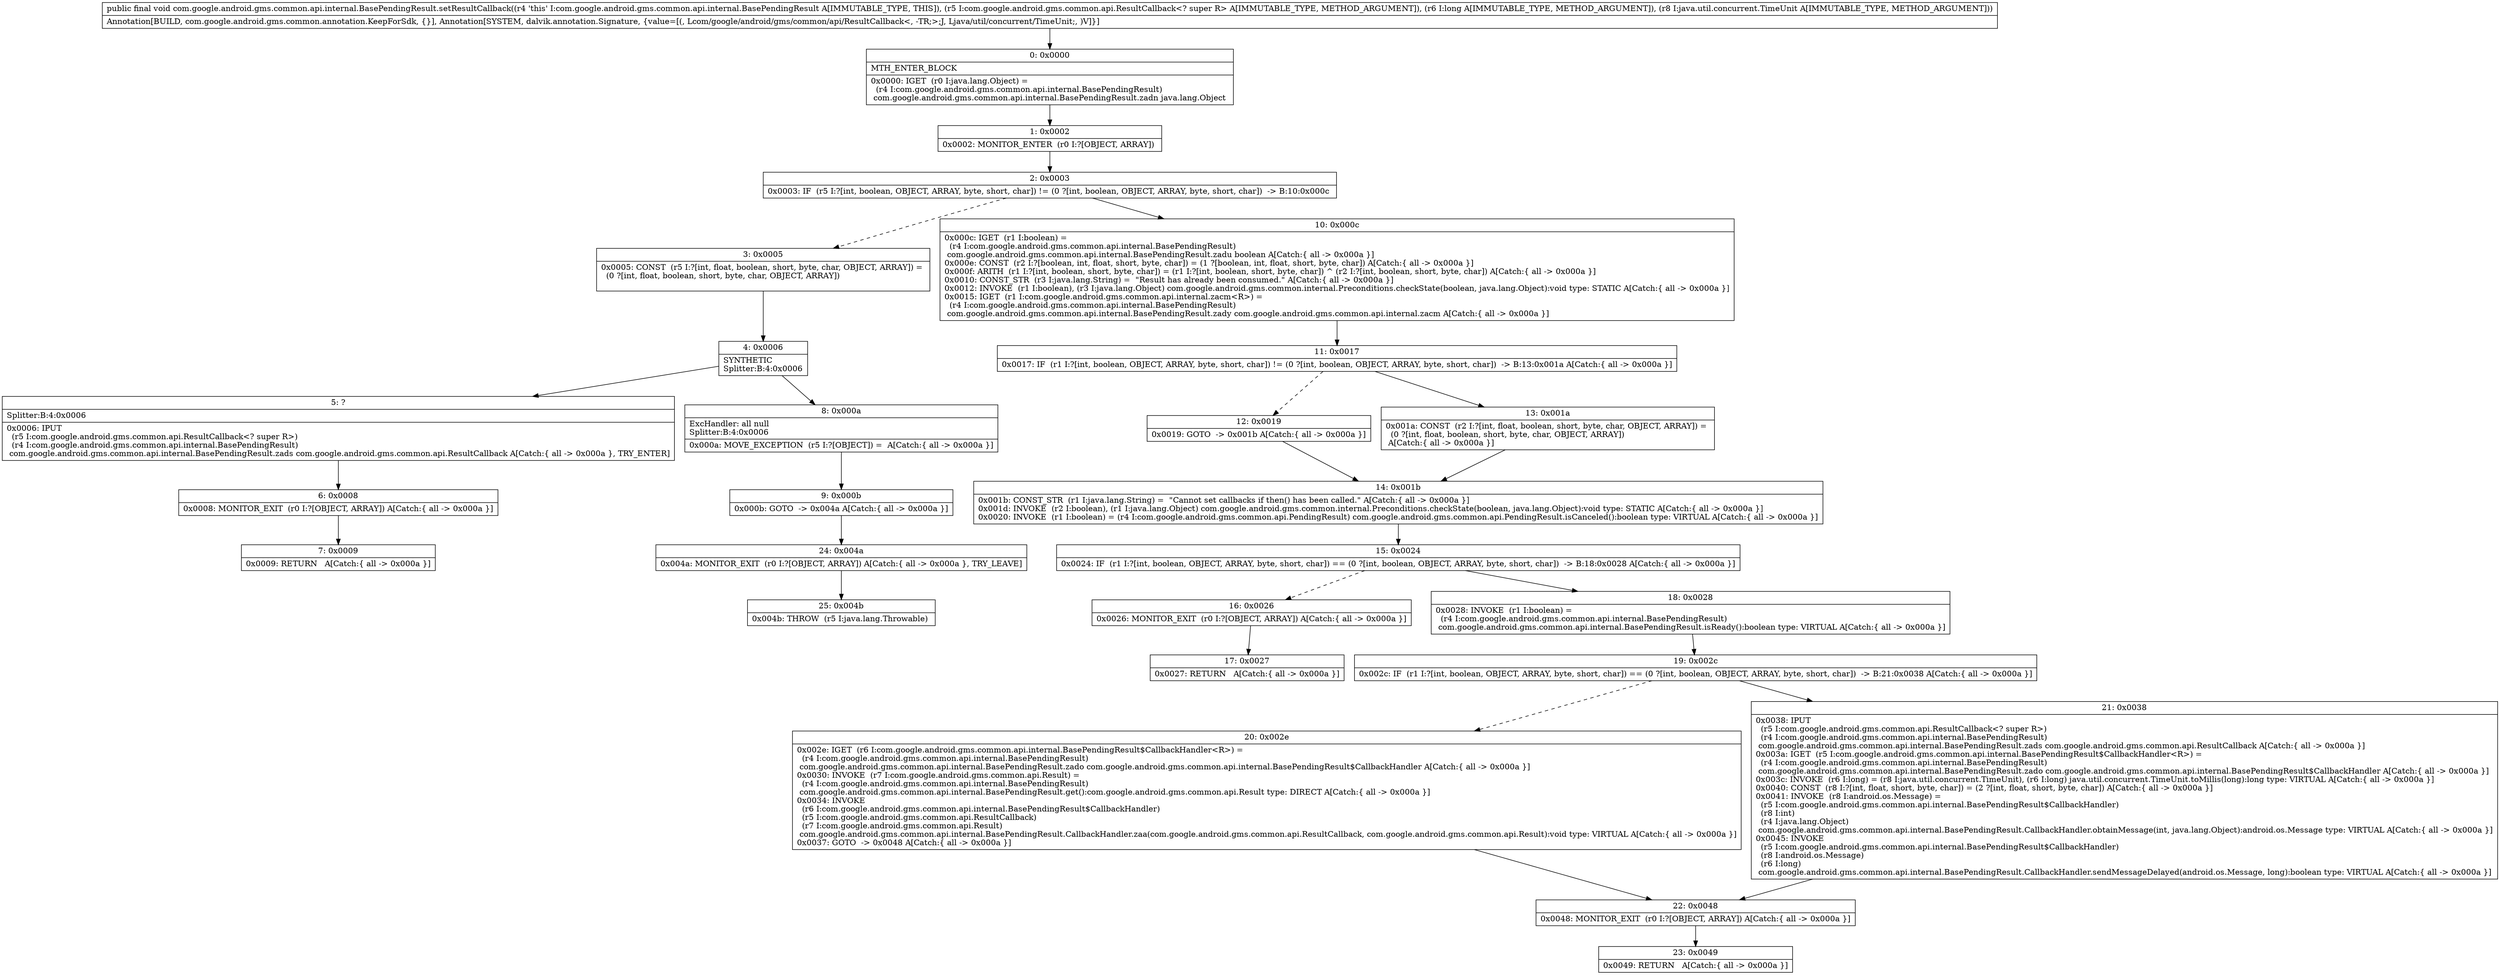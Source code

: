 digraph "CFG forcom.google.android.gms.common.api.internal.BasePendingResult.setResultCallback(Lcom\/google\/android\/gms\/common\/api\/ResultCallback;JLjava\/util\/concurrent\/TimeUnit;)V" {
Node_0 [shape=record,label="{0\:\ 0x0000|MTH_ENTER_BLOCK\l|0x0000: IGET  (r0 I:java.lang.Object) = \l  (r4 I:com.google.android.gms.common.api.internal.BasePendingResult)\l com.google.android.gms.common.api.internal.BasePendingResult.zadn java.lang.Object \l}"];
Node_1 [shape=record,label="{1\:\ 0x0002|0x0002: MONITOR_ENTER  (r0 I:?[OBJECT, ARRAY]) \l}"];
Node_2 [shape=record,label="{2\:\ 0x0003|0x0003: IF  (r5 I:?[int, boolean, OBJECT, ARRAY, byte, short, char]) != (0 ?[int, boolean, OBJECT, ARRAY, byte, short, char])  \-\> B:10:0x000c \l}"];
Node_3 [shape=record,label="{3\:\ 0x0005|0x0005: CONST  (r5 I:?[int, float, boolean, short, byte, char, OBJECT, ARRAY]) = \l  (0 ?[int, float, boolean, short, byte, char, OBJECT, ARRAY])\l \l}"];
Node_4 [shape=record,label="{4\:\ 0x0006|SYNTHETIC\lSplitter:B:4:0x0006\l}"];
Node_5 [shape=record,label="{5\:\ ?|Splitter:B:4:0x0006\l|0x0006: IPUT  \l  (r5 I:com.google.android.gms.common.api.ResultCallback\<? super R\>)\l  (r4 I:com.google.android.gms.common.api.internal.BasePendingResult)\l com.google.android.gms.common.api.internal.BasePendingResult.zads com.google.android.gms.common.api.ResultCallback A[Catch:\{ all \-\> 0x000a \}, TRY_ENTER]\l}"];
Node_6 [shape=record,label="{6\:\ 0x0008|0x0008: MONITOR_EXIT  (r0 I:?[OBJECT, ARRAY]) A[Catch:\{ all \-\> 0x000a \}]\l}"];
Node_7 [shape=record,label="{7\:\ 0x0009|0x0009: RETURN   A[Catch:\{ all \-\> 0x000a \}]\l}"];
Node_8 [shape=record,label="{8\:\ 0x000a|ExcHandler: all null\lSplitter:B:4:0x0006\l|0x000a: MOVE_EXCEPTION  (r5 I:?[OBJECT]) =  A[Catch:\{ all \-\> 0x000a \}]\l}"];
Node_9 [shape=record,label="{9\:\ 0x000b|0x000b: GOTO  \-\> 0x004a A[Catch:\{ all \-\> 0x000a \}]\l}"];
Node_10 [shape=record,label="{10\:\ 0x000c|0x000c: IGET  (r1 I:boolean) = \l  (r4 I:com.google.android.gms.common.api.internal.BasePendingResult)\l com.google.android.gms.common.api.internal.BasePendingResult.zadu boolean A[Catch:\{ all \-\> 0x000a \}]\l0x000e: CONST  (r2 I:?[boolean, int, float, short, byte, char]) = (1 ?[boolean, int, float, short, byte, char]) A[Catch:\{ all \-\> 0x000a \}]\l0x000f: ARITH  (r1 I:?[int, boolean, short, byte, char]) = (r1 I:?[int, boolean, short, byte, char]) ^ (r2 I:?[int, boolean, short, byte, char]) A[Catch:\{ all \-\> 0x000a \}]\l0x0010: CONST_STR  (r3 I:java.lang.String) =  \"Result has already been consumed.\" A[Catch:\{ all \-\> 0x000a \}]\l0x0012: INVOKE  (r1 I:boolean), (r3 I:java.lang.Object) com.google.android.gms.common.internal.Preconditions.checkState(boolean, java.lang.Object):void type: STATIC A[Catch:\{ all \-\> 0x000a \}]\l0x0015: IGET  (r1 I:com.google.android.gms.common.api.internal.zacm\<R\>) = \l  (r4 I:com.google.android.gms.common.api.internal.BasePendingResult)\l com.google.android.gms.common.api.internal.BasePendingResult.zady com.google.android.gms.common.api.internal.zacm A[Catch:\{ all \-\> 0x000a \}]\l}"];
Node_11 [shape=record,label="{11\:\ 0x0017|0x0017: IF  (r1 I:?[int, boolean, OBJECT, ARRAY, byte, short, char]) != (0 ?[int, boolean, OBJECT, ARRAY, byte, short, char])  \-\> B:13:0x001a A[Catch:\{ all \-\> 0x000a \}]\l}"];
Node_12 [shape=record,label="{12\:\ 0x0019|0x0019: GOTO  \-\> 0x001b A[Catch:\{ all \-\> 0x000a \}]\l}"];
Node_13 [shape=record,label="{13\:\ 0x001a|0x001a: CONST  (r2 I:?[int, float, boolean, short, byte, char, OBJECT, ARRAY]) = \l  (0 ?[int, float, boolean, short, byte, char, OBJECT, ARRAY])\l A[Catch:\{ all \-\> 0x000a \}]\l}"];
Node_14 [shape=record,label="{14\:\ 0x001b|0x001b: CONST_STR  (r1 I:java.lang.String) =  \"Cannot set callbacks if then() has been called.\" A[Catch:\{ all \-\> 0x000a \}]\l0x001d: INVOKE  (r2 I:boolean), (r1 I:java.lang.Object) com.google.android.gms.common.internal.Preconditions.checkState(boolean, java.lang.Object):void type: STATIC A[Catch:\{ all \-\> 0x000a \}]\l0x0020: INVOKE  (r1 I:boolean) = (r4 I:com.google.android.gms.common.api.PendingResult) com.google.android.gms.common.api.PendingResult.isCanceled():boolean type: VIRTUAL A[Catch:\{ all \-\> 0x000a \}]\l}"];
Node_15 [shape=record,label="{15\:\ 0x0024|0x0024: IF  (r1 I:?[int, boolean, OBJECT, ARRAY, byte, short, char]) == (0 ?[int, boolean, OBJECT, ARRAY, byte, short, char])  \-\> B:18:0x0028 A[Catch:\{ all \-\> 0x000a \}]\l}"];
Node_16 [shape=record,label="{16\:\ 0x0026|0x0026: MONITOR_EXIT  (r0 I:?[OBJECT, ARRAY]) A[Catch:\{ all \-\> 0x000a \}]\l}"];
Node_17 [shape=record,label="{17\:\ 0x0027|0x0027: RETURN   A[Catch:\{ all \-\> 0x000a \}]\l}"];
Node_18 [shape=record,label="{18\:\ 0x0028|0x0028: INVOKE  (r1 I:boolean) = \l  (r4 I:com.google.android.gms.common.api.internal.BasePendingResult)\l com.google.android.gms.common.api.internal.BasePendingResult.isReady():boolean type: VIRTUAL A[Catch:\{ all \-\> 0x000a \}]\l}"];
Node_19 [shape=record,label="{19\:\ 0x002c|0x002c: IF  (r1 I:?[int, boolean, OBJECT, ARRAY, byte, short, char]) == (0 ?[int, boolean, OBJECT, ARRAY, byte, short, char])  \-\> B:21:0x0038 A[Catch:\{ all \-\> 0x000a \}]\l}"];
Node_20 [shape=record,label="{20\:\ 0x002e|0x002e: IGET  (r6 I:com.google.android.gms.common.api.internal.BasePendingResult$CallbackHandler\<R\>) = \l  (r4 I:com.google.android.gms.common.api.internal.BasePendingResult)\l com.google.android.gms.common.api.internal.BasePendingResult.zado com.google.android.gms.common.api.internal.BasePendingResult$CallbackHandler A[Catch:\{ all \-\> 0x000a \}]\l0x0030: INVOKE  (r7 I:com.google.android.gms.common.api.Result) = \l  (r4 I:com.google.android.gms.common.api.internal.BasePendingResult)\l com.google.android.gms.common.api.internal.BasePendingResult.get():com.google.android.gms.common.api.Result type: DIRECT A[Catch:\{ all \-\> 0x000a \}]\l0x0034: INVOKE  \l  (r6 I:com.google.android.gms.common.api.internal.BasePendingResult$CallbackHandler)\l  (r5 I:com.google.android.gms.common.api.ResultCallback)\l  (r7 I:com.google.android.gms.common.api.Result)\l com.google.android.gms.common.api.internal.BasePendingResult.CallbackHandler.zaa(com.google.android.gms.common.api.ResultCallback, com.google.android.gms.common.api.Result):void type: VIRTUAL A[Catch:\{ all \-\> 0x000a \}]\l0x0037: GOTO  \-\> 0x0048 A[Catch:\{ all \-\> 0x000a \}]\l}"];
Node_21 [shape=record,label="{21\:\ 0x0038|0x0038: IPUT  \l  (r5 I:com.google.android.gms.common.api.ResultCallback\<? super R\>)\l  (r4 I:com.google.android.gms.common.api.internal.BasePendingResult)\l com.google.android.gms.common.api.internal.BasePendingResult.zads com.google.android.gms.common.api.ResultCallback A[Catch:\{ all \-\> 0x000a \}]\l0x003a: IGET  (r5 I:com.google.android.gms.common.api.internal.BasePendingResult$CallbackHandler\<R\>) = \l  (r4 I:com.google.android.gms.common.api.internal.BasePendingResult)\l com.google.android.gms.common.api.internal.BasePendingResult.zado com.google.android.gms.common.api.internal.BasePendingResult$CallbackHandler A[Catch:\{ all \-\> 0x000a \}]\l0x003c: INVOKE  (r6 I:long) = (r8 I:java.util.concurrent.TimeUnit), (r6 I:long) java.util.concurrent.TimeUnit.toMillis(long):long type: VIRTUAL A[Catch:\{ all \-\> 0x000a \}]\l0x0040: CONST  (r8 I:?[int, float, short, byte, char]) = (2 ?[int, float, short, byte, char]) A[Catch:\{ all \-\> 0x000a \}]\l0x0041: INVOKE  (r8 I:android.os.Message) = \l  (r5 I:com.google.android.gms.common.api.internal.BasePendingResult$CallbackHandler)\l  (r8 I:int)\l  (r4 I:java.lang.Object)\l com.google.android.gms.common.api.internal.BasePendingResult.CallbackHandler.obtainMessage(int, java.lang.Object):android.os.Message type: VIRTUAL A[Catch:\{ all \-\> 0x000a \}]\l0x0045: INVOKE  \l  (r5 I:com.google.android.gms.common.api.internal.BasePendingResult$CallbackHandler)\l  (r8 I:android.os.Message)\l  (r6 I:long)\l com.google.android.gms.common.api.internal.BasePendingResult.CallbackHandler.sendMessageDelayed(android.os.Message, long):boolean type: VIRTUAL A[Catch:\{ all \-\> 0x000a \}]\l}"];
Node_22 [shape=record,label="{22\:\ 0x0048|0x0048: MONITOR_EXIT  (r0 I:?[OBJECT, ARRAY]) A[Catch:\{ all \-\> 0x000a \}]\l}"];
Node_23 [shape=record,label="{23\:\ 0x0049|0x0049: RETURN   A[Catch:\{ all \-\> 0x000a \}]\l}"];
Node_24 [shape=record,label="{24\:\ 0x004a|0x004a: MONITOR_EXIT  (r0 I:?[OBJECT, ARRAY]) A[Catch:\{ all \-\> 0x000a \}, TRY_LEAVE]\l}"];
Node_25 [shape=record,label="{25\:\ 0x004b|0x004b: THROW  (r5 I:java.lang.Throwable) \l}"];
MethodNode[shape=record,label="{public final void com.google.android.gms.common.api.internal.BasePendingResult.setResultCallback((r4 'this' I:com.google.android.gms.common.api.internal.BasePendingResult A[IMMUTABLE_TYPE, THIS]), (r5 I:com.google.android.gms.common.api.ResultCallback\<? super R\> A[IMMUTABLE_TYPE, METHOD_ARGUMENT]), (r6 I:long A[IMMUTABLE_TYPE, METHOD_ARGUMENT]), (r8 I:java.util.concurrent.TimeUnit A[IMMUTABLE_TYPE, METHOD_ARGUMENT]))  | Annotation[BUILD, com.google.android.gms.common.annotation.KeepForSdk, \{\}], Annotation[SYSTEM, dalvik.annotation.Signature, \{value=[(, Lcom\/google\/android\/gms\/common\/api\/ResultCallback\<, \-TR;\>;J, Ljava\/util\/concurrent\/TimeUnit;, )V]\}]\l}"];
MethodNode -> Node_0;
Node_0 -> Node_1;
Node_1 -> Node_2;
Node_2 -> Node_3[style=dashed];
Node_2 -> Node_10;
Node_3 -> Node_4;
Node_4 -> Node_5;
Node_4 -> Node_8;
Node_5 -> Node_6;
Node_6 -> Node_7;
Node_8 -> Node_9;
Node_9 -> Node_24;
Node_10 -> Node_11;
Node_11 -> Node_12[style=dashed];
Node_11 -> Node_13;
Node_12 -> Node_14;
Node_13 -> Node_14;
Node_14 -> Node_15;
Node_15 -> Node_16[style=dashed];
Node_15 -> Node_18;
Node_16 -> Node_17;
Node_18 -> Node_19;
Node_19 -> Node_20[style=dashed];
Node_19 -> Node_21;
Node_20 -> Node_22;
Node_21 -> Node_22;
Node_22 -> Node_23;
Node_24 -> Node_25;
}

